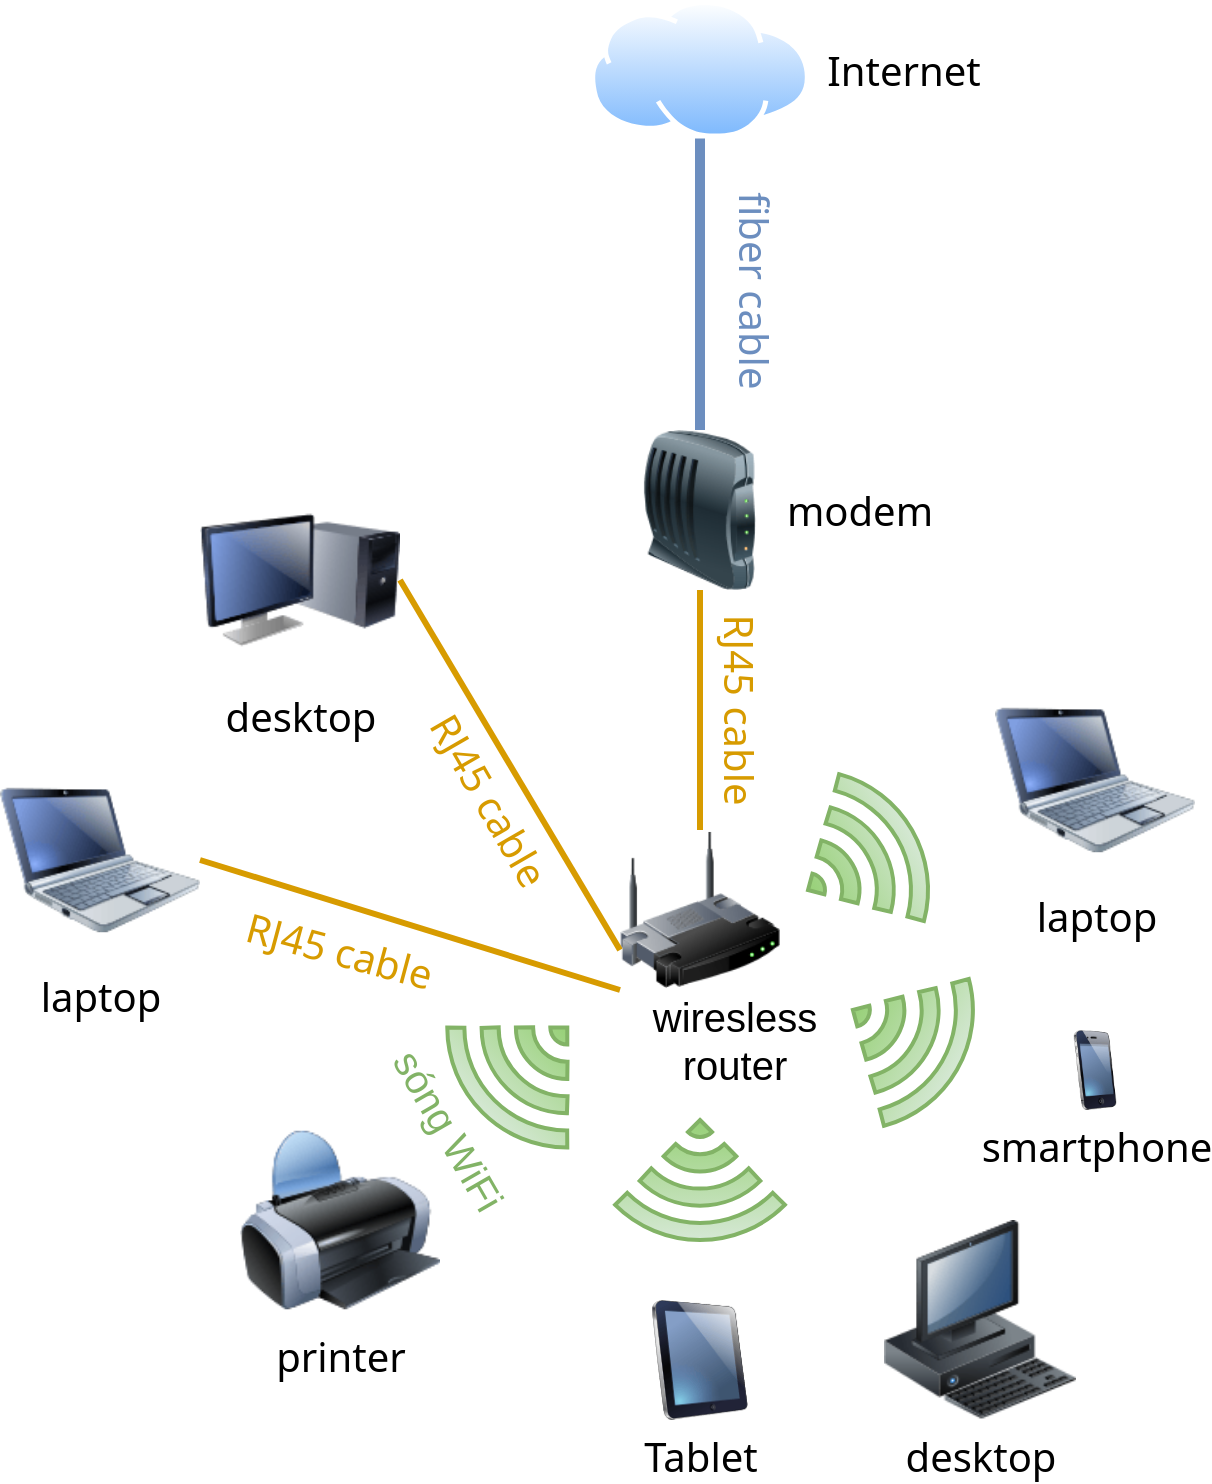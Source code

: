 <mxfile version="24.7.5">
  <diagram name="Page-1" id="55a83fd1-7818-8e21-69c5-c3457e3827bb">
    <mxGraphModel dx="1092" dy="798" grid="1" gridSize="10" guides="1" tooltips="1" connect="1" arrows="1" fold="1" page="1" pageScale="1" pageWidth="1100" pageHeight="850" background="none" math="0" shadow="0">
      <root>
        <mxCell id="0" />
        <mxCell id="1" parent="0" />
        <mxCell id="69ecfefc5c41e42c-18" style="edgeStyle=none;rounded=0;html=1;labelBackgroundColor=none;endArrow=none;strokeWidth=3;fontFamily=Verdana;fontSize=22;entryX=0.5;entryY=1;entryDx=0;entryDy=0;fontColor=#D79B00;fillColor=#ffcd28;gradientColor=#ffa500;strokeColor=#d79b00;" parent="1" source="69ecfefc5c41e42c-1" target="hUI2fntKfAsAR92i1NSp-4" edge="1">
          <mxGeometry relative="1" as="geometry" />
        </mxCell>
        <mxCell id="69ecfefc5c41e42c-1" value="" style="image;html=1;labelBackgroundColor=#ffffff;image=img/lib/clip_art/networking/Wireless_Router_128x128.png;rounded=1;shadow=0;comic=0;strokeWidth=2;fontSize=22" parent="1" vertex="1">
          <mxGeometry x="470" y="465" width="80" height="80" as="geometry" />
        </mxCell>
        <mxCell id="69ecfefc5c41e42c-19" style="edgeStyle=none;rounded=0;html=1;labelBackgroundColor=none;endArrow=none;strokeWidth=5;fontFamily=Verdana;fontSize=22;exitX=0.5;exitY=0;exitDx=0;exitDy=0;entryX=0.5;entryY=1;entryDx=0;entryDy=0;fillColor=#dae8fc;gradientColor=#7ea6e0;strokeColor=#6c8ebf;" parent="1" source="hUI2fntKfAsAR92i1NSp-4" target="hUI2fntKfAsAR92i1NSp-6" edge="1">
          <mxGeometry relative="1" as="geometry">
            <mxPoint x="510" y="220" as="targetPoint" />
          </mxGeometry>
        </mxCell>
        <mxCell id="69ecfefc5c41e42c-4" value="Tablet" style="image;html=1;labelBackgroundColor=#ffffff;image=img/lib/clip_art/computers/iPad_128x128.png;rounded=1;shadow=0;comic=0;strokeWidth=2;fontSize=20;fontFamily=Noto Sans;fontSource=https%3A%2F%2Ffonts.googleapis.com%2Fcss%3Ffamily%3DNoto%2BSans;aspect=fixed;" parent="1" vertex="1">
          <mxGeometry x="480" y="700" width="60" height="60" as="geometry" />
        </mxCell>
        <mxCell id="69ecfefc5c41e42c-5" value="desktop" style="image;html=1;labelBackgroundColor=#ffffff;image=img/lib/clip_art/computers/Monitor_Tower_128x128.png;rounded=1;shadow=0;comic=0;strokeWidth=2;fontSize=20;fontFamily=Noto Sans;fontSource=https%3A%2F%2Ffonts.googleapis.com%2Fcss%3Ffamily%3DNoto%2BSans;aspect=fixed;" parent="1" vertex="1">
          <mxGeometry x="260" y="290" width="100" height="100" as="geometry" />
        </mxCell>
        <mxCell id="69ecfefc5c41e42c-6" value="printer" style="image;html=1;labelBackgroundColor=#ffffff;image=img/lib/clip_art/computers/Printer_128x128.png;rounded=1;shadow=0;comic=0;strokeWidth=2;fontSize=20;fontFamily=Noto Sans;fontSource=https%3A%2F%2Ffonts.googleapis.com%2Fcss%3Ffamily%3DNoto%2BSans;aspect=fixed;" parent="1" vertex="1">
          <mxGeometry x="280" y="610" width="100" height="100" as="geometry" />
        </mxCell>
        <mxCell id="69ecfefc5c41e42c-7" value="desktop" style="image;html=1;labelBackgroundColor=#ffffff;image=img/lib/clip_art/computers/Workstation_128x128.png;rounded=1;shadow=0;comic=0;strokeWidth=2;fontSize=20;fontFamily=Noto Sans;fontSource=https%3A%2F%2Ffonts.googleapis.com%2Fcss%3Ffamily%3DNoto%2BSans;" parent="1" vertex="1">
          <mxGeometry x="600" y="660" width="100" height="100" as="geometry" />
        </mxCell>
        <mxCell id="69ecfefc5c41e42c-8" value="smartphone" style="image;html=1;labelBackgroundColor=#ffffff;image=img/lib/clip_art/telecommunication/iPhone_128x128.png;rounded=1;shadow=0;comic=0;strokeWidth=2;fontSize=20;fontFamily=Noto Sans;fontSource=https%3A%2F%2Ffonts.googleapis.com%2Fcss%3Ffamily%3DNoto%2BSans;aspect=fixed;" parent="1" vertex="1">
          <mxGeometry x="687.5" y="565" width="40" height="40" as="geometry" />
        </mxCell>
        <mxCell id="69ecfefc5c41e42c-9" value="laptop" style="image;html=1;labelBackgroundColor=#ffffff;image=img/lib/clip_art/computers/Netbook_128x128.png;rounded=1;shadow=0;comic=0;strokeColor=#000000;strokeWidth=2;fillColor=#FFFFFF;fontSize=20;fontColor=#000000;fontFamily=Noto Sans;fontSource=https%3A%2F%2Ffonts.googleapis.com%2Fcss%3Ffamily%3DNoto%2BSans;aspect=fixed;" parent="1" vertex="1">
          <mxGeometry x="657.5" y="390" width="100" height="100" as="geometry" />
        </mxCell>
        <mxCell id="69ecfefc5c41e42c-10" value="laptop" style="image;html=1;labelBackgroundColor=#ffffff;image=img/lib/clip_art/computers/Netbook_128x128.png;rounded=1;shadow=0;comic=0;strokeWidth=2;fontSize=20;fontFamily=Noto Sans;fontSource=https%3A%2F%2Ffonts.googleapis.com%2Fcss%3Ffamily%3DNoto%2BSans;aspect=fixed;" parent="1" vertex="1">
          <mxGeometry x="160" y="430" width="100" height="100" as="geometry" />
        </mxCell>
        <mxCell id="hUI2fntKfAsAR92i1NSp-1" value="" style="endArrow=none;html=1;rounded=0;entryX=0;entryY=0.75;entryDx=0;entryDy=0;exitX=1;exitY=0.5;exitDx=0;exitDy=0;curved=1;fillColor=#ffcd28;gradientColor=#ffa500;strokeColor=#d79b00;strokeWidth=3;" edge="1" parent="1" source="69ecfefc5c41e42c-5" target="69ecfefc5c41e42c-1">
          <mxGeometry width="50" height="50" relative="1" as="geometry">
            <mxPoint x="500" y="620" as="sourcePoint" />
            <mxPoint x="550" y="570" as="targetPoint" />
          </mxGeometry>
        </mxCell>
        <mxCell id="hUI2fntKfAsAR92i1NSp-2" value="" style="endArrow=none;html=1;rounded=0;curved=1;entryX=0;entryY=1;entryDx=0;entryDy=0;exitX=1;exitY=0.5;exitDx=0;exitDy=0;strokeWidth=3;fillColor=#ffcd28;gradientColor=#ffa500;strokeColor=#d79b00;" edge="1" parent="1" source="69ecfefc5c41e42c-10" target="69ecfefc5c41e42c-1">
          <mxGeometry width="50" height="50" relative="1" as="geometry">
            <mxPoint x="280" y="700" as="sourcePoint" />
            <mxPoint x="480" y="530" as="targetPoint" />
          </mxGeometry>
        </mxCell>
        <mxCell id="hUI2fntKfAsAR92i1NSp-4" value="" style="image;html=1;image=img/lib/clip_art/networking/Modem_128x128.png;verticalAlign=middle;horizontal=1;spacingTop=-46;spacing=3;" vertex="1" parent="1">
          <mxGeometry x="470" y="265" width="80" height="80" as="geometry" />
        </mxCell>
        <mxCell id="hUI2fntKfAsAR92i1NSp-5" value="&lt;font style=&quot;font-size: 20px;&quot; data-font-src=&quot;https://fonts.googleapis.com/css?family=Noto+Sans&quot; face=&quot;Noto Sans&quot;&gt;modem&lt;/font&gt;" style="text;html=1;align=center;verticalAlign=middle;whiteSpace=wrap;rounded=0;" vertex="1" parent="1">
          <mxGeometry x="560" y="290" width="60" height="30" as="geometry" />
        </mxCell>
        <mxCell id="hUI2fntKfAsAR92i1NSp-6" value="" style="image;aspect=fixed;perimeter=ellipsePerimeter;html=1;align=center;shadow=0;dashed=0;spacingTop=3;image=img/lib/active_directory/internet_cloud.svg;" vertex="1" parent="1">
          <mxGeometry x="455" y="50" width="110" height="69.3" as="geometry" />
        </mxCell>
        <mxCell id="hUI2fntKfAsAR92i1NSp-7" value="Internet" style="text;html=1;align=center;verticalAlign=middle;whiteSpace=wrap;rounded=0;fontSize=20;fontFamily=Noto Sans;fontSource=https%3A%2F%2Ffonts.googleapis.com%2Fcss%3Ffamily%3DNoto%2BSans;" vertex="1" parent="1">
          <mxGeometry x="582.43" y="69.65" width="60" height="30" as="geometry" />
        </mxCell>
        <mxCell id="hUI2fntKfAsAR92i1NSp-12" value="" style="html=1;verticalLabelPosition=bottom;align=center;labelBackgroundColor=#ffffff;verticalAlign=top;strokeWidth=2;strokeColor=#82b366;shadow=0;dashed=0;shape=mxgraph.ios7.icons.wifi;pointerEvents=1;fillColor=#d5e8d4;gradientColor=#97d077;rotation=60;" vertex="1" parent="1">
          <mxGeometry x="547.57" y="450" width="84.86" height="60" as="geometry" />
        </mxCell>
        <mxCell id="hUI2fntKfAsAR92i1NSp-14" value="" style="html=1;verticalLabelPosition=bottom;align=center;labelBackgroundColor=#ffffff;verticalAlign=top;strokeWidth=2;strokeColor=#82b366;shadow=0;dashed=0;shape=mxgraph.ios7.icons.wifi;pointerEvents=1;fillColor=#d5e8d4;gradientColor=#97d077;rotation=120;" vertex="1" parent="1">
          <mxGeometry x="570" y="540" width="84.86" height="60" as="geometry" />
        </mxCell>
        <mxCell id="hUI2fntKfAsAR92i1NSp-15" value="" style="html=1;verticalLabelPosition=bottom;align=center;labelBackgroundColor=#ffffff;verticalAlign=top;strokeWidth=2;strokeColor=#82b366;shadow=0;dashed=0;shape=mxgraph.ios7.icons.wifi;pointerEvents=1;fillColor=#d5e8d4;gradientColor=#97d077;rotation=-180;" vertex="1" parent="1">
          <mxGeometry x="467.57" y="610" width="84.86" height="60" as="geometry" />
        </mxCell>
        <mxCell id="hUI2fntKfAsAR92i1NSp-16" value="" style="html=1;verticalLabelPosition=bottom;align=center;labelBackgroundColor=#ffffff;verticalAlign=top;strokeWidth=2;strokeColor=#82b366;shadow=0;dashed=0;shape=mxgraph.ios7.icons.wifi;pointerEvents=1;fillColor=#d5e8d4;gradientColor=#97d077;rotation=-135;" vertex="1" parent="1">
          <mxGeometry x="380" y="555" width="84.86" height="60" as="geometry" />
        </mxCell>
        <mxCell id="hUI2fntKfAsAR92i1NSp-17" value="&lt;font style=&quot;font-size: 20px;&quot;&gt;wiresless router&lt;/font&gt;" style="text;html=1;align=center;verticalAlign=middle;whiteSpace=wrap;rounded=0;" vertex="1" parent="1">
          <mxGeometry x="475.14" y="555" width="104.86" height="30" as="geometry" />
        </mxCell>
        <mxCell id="hUI2fntKfAsAR92i1NSp-20" value="&lt;font style=&quot;font-size: 20px;&quot; data-font-src=&quot;https://fonts.googleapis.com/css?family=Noto+Sans&quot; face=&quot;Noto Sans&quot;&gt;RJ45 cable&lt;/font&gt;" style="text;html=1;align=center;verticalAlign=middle;whiteSpace=wrap;rounded=0;fontColor=#D79B00;rotation=15;" vertex="1" parent="1">
          <mxGeometry x="280" y="510" width="100" height="30" as="geometry" />
        </mxCell>
        <mxCell id="hUI2fntKfAsAR92i1NSp-21" value="&lt;font style=&quot;font-size: 20px;&quot; data-font-src=&quot;https://fonts.googleapis.com/css?family=Noto+Sans&quot; face=&quot;Noto Sans&quot;&gt;RJ45 cable&lt;/font&gt;" style="text;html=1;align=center;verticalAlign=middle;whiteSpace=wrap;rounded=0;fontColor=#D79B00;rotation=60;" vertex="1" parent="1">
          <mxGeometry x="355" y="435" width="100" height="30" as="geometry" />
        </mxCell>
        <mxCell id="hUI2fntKfAsAR92i1NSp-22" value="&lt;font style=&quot;font-size: 20px;&quot;&gt;sóng WiFi&lt;/font&gt;" style="text;html=1;align=center;verticalAlign=middle;whiteSpace=wrap;rounded=0;fontColor=#82B366;rotation=60;" vertex="1" parent="1">
          <mxGeometry x="330" y="600" width="110" height="30" as="geometry" />
        </mxCell>
        <mxCell id="hUI2fntKfAsAR92i1NSp-23" value="&lt;font style=&quot;font-size: 20px;&quot; data-font-src=&quot;https://fonts.googleapis.com/css?family=Noto+Sans&quot; face=&quot;Noto Sans&quot;&gt;RJ45 cable&lt;/font&gt;" style="text;html=1;align=center;verticalAlign=middle;whiteSpace=wrap;rounded=0;fontColor=#D79B00;rotation=90;" vertex="1" parent="1">
          <mxGeometry x="480" y="390" width="100" height="30" as="geometry" />
        </mxCell>
        <mxCell id="hUI2fntKfAsAR92i1NSp-24" value="fiber cable" style="text;html=1;align=center;verticalAlign=middle;whiteSpace=wrap;rounded=0;fontSize=20;fontFamily=Noto Sans;fontSource=https%3A%2F%2Ffonts.googleapis.com%2Fcss%3Ffamily%3DNoto%2BSans;rotation=90;fontColor=#6C8EBF;" vertex="1" parent="1">
          <mxGeometry x="467.57" y="180" width="140" height="30" as="geometry" />
        </mxCell>
      </root>
    </mxGraphModel>
  </diagram>
</mxfile>
